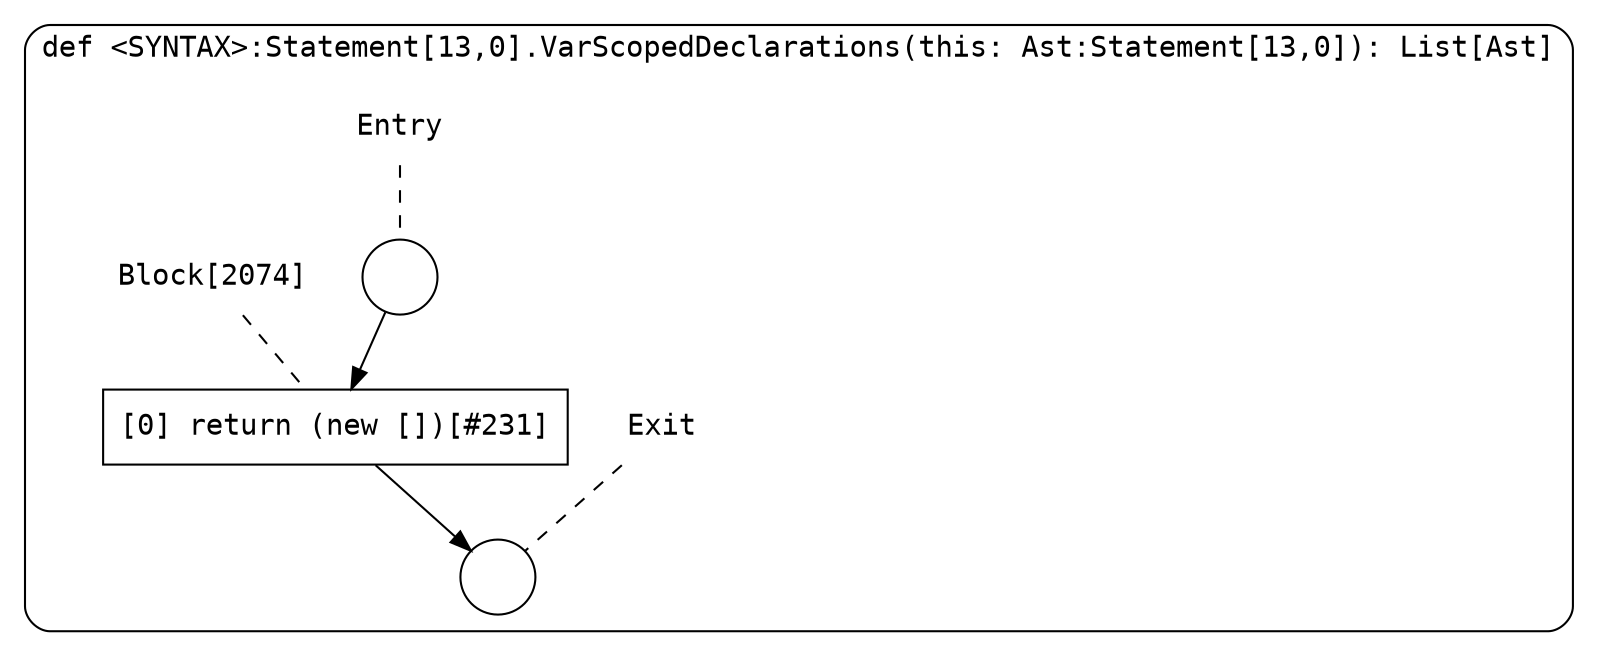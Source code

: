 digraph {
  graph [fontname = "Consolas"]
  node [fontname = "Consolas"]
  edge [fontname = "Consolas"]
  subgraph cluster394 {
    label = "def <SYNTAX>:Statement[13,0].VarScopedDeclarations(this: Ast:Statement[13,0]): List[Ast]"
    style = rounded
    cluster394_entry_name [shape=none, label=<<font color="black">Entry</font>>]
    cluster394_entry_name -> cluster394_entry [arrowhead=none, color="black", style=dashed]
    cluster394_entry [shape=circle label=" " color="black" fillcolor="white" style=filled]
    cluster394_entry -> node2074 [color="black"]
    cluster394_exit_name [shape=none, label=<<font color="black">Exit</font>>]
    cluster394_exit_name -> cluster394_exit [arrowhead=none, color="black", style=dashed]
    cluster394_exit [shape=circle label=" " color="black" fillcolor="white" style=filled]
    node2074_name [shape=none, label=<<font color="black">Block[2074]</font>>]
    node2074_name -> node2074 [arrowhead=none, color="black", style=dashed]
    node2074 [shape=box, label=<<font color="black">[0] return (new [])[#231]<BR ALIGN="LEFT"/></font>> color="black" fillcolor="white", style=filled]
    node2074 -> cluster394_exit [color="black"]
  }
}